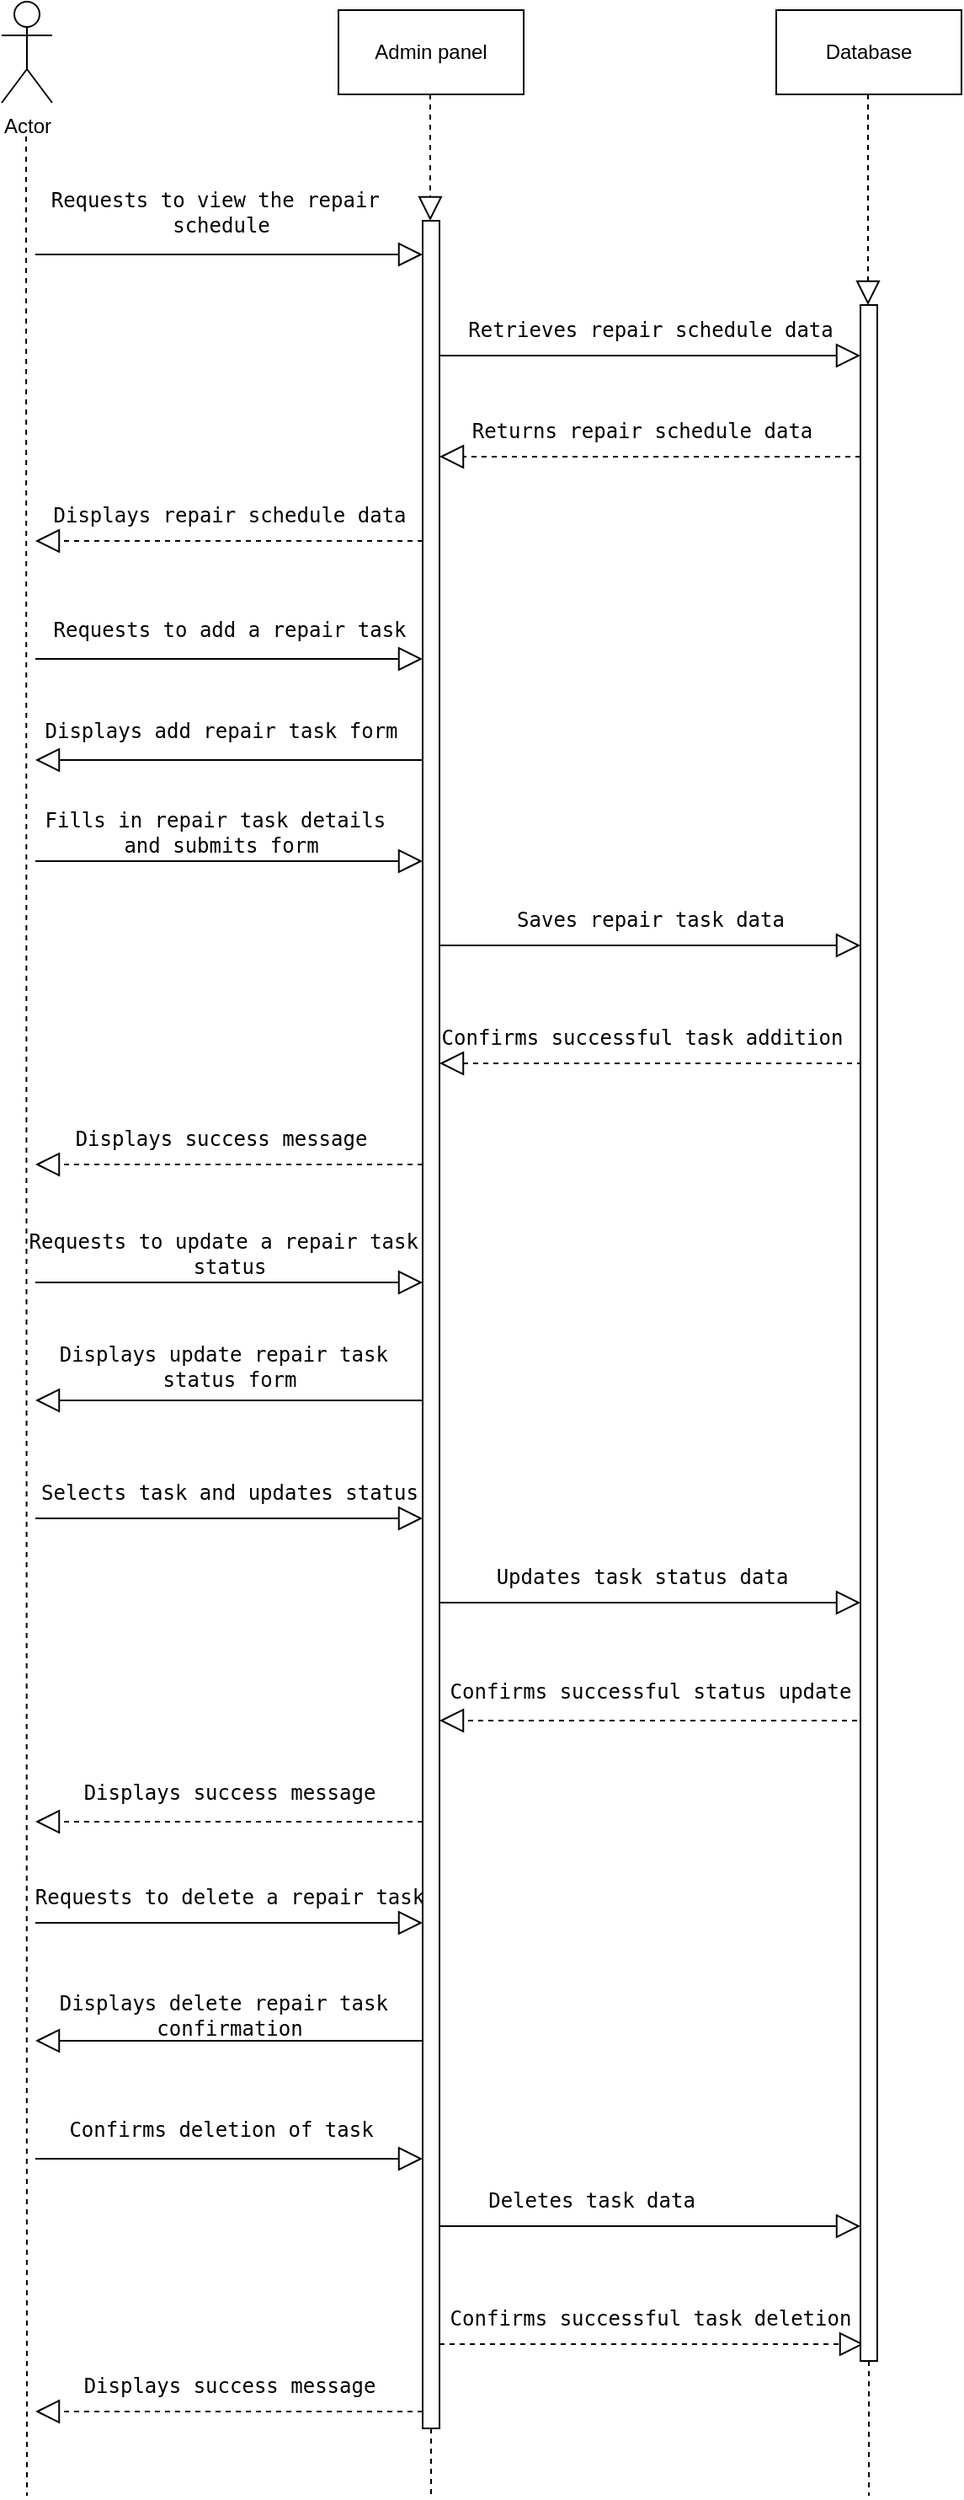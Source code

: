 <mxfile version="21.2.9" type="github">
  <diagram name="Page-1" id="n62t-O-tzqDGdzTkSi4j">
    <mxGraphModel dx="954" dy="556" grid="1" gridSize="10" guides="1" tooltips="1" connect="1" arrows="1" fold="1" page="1" pageScale="1" pageWidth="1100" pageHeight="1700" math="0" shadow="0">
      <root>
        <mxCell id="0" />
        <mxCell id="1" parent="0" />
        <mxCell id="NY6FzfezgdDMYc2XJuMs-1" value="Actor" style="shape=umlActor;verticalLabelPosition=bottom;verticalAlign=top;html=1;outlineConnect=0;" parent="1" vertex="1">
          <mxGeometry x="80" y="40" width="30" height="60" as="geometry" />
        </mxCell>
        <mxCell id="NY6FzfezgdDMYc2XJuMs-3" value="Database" style="html=1;whiteSpace=wrap;" parent="1" vertex="1">
          <mxGeometry x="540" y="45" width="110" height="50" as="geometry" />
        </mxCell>
        <mxCell id="NY6FzfezgdDMYc2XJuMs-4" value="Admin panel" style="html=1;whiteSpace=wrap;" parent="1" vertex="1">
          <mxGeometry x="280" y="45" width="110" height="50" as="geometry" />
        </mxCell>
        <mxCell id="NY6FzfezgdDMYc2XJuMs-5" value="" style="endArrow=none;dashed=1;endFill=0;endSize=12;html=1;rounded=0;" parent="1" edge="1">
          <mxGeometry width="160" relative="1" as="geometry">
            <mxPoint x="94.5" y="120" as="sourcePoint" />
            <mxPoint x="95" y="1520" as="targetPoint" />
          </mxGeometry>
        </mxCell>
        <mxCell id="NY6FzfezgdDMYc2XJuMs-6" value="" style="endArrow=none;dashed=1;endFill=0;endSize=12;html=1;rounded=0;" parent="1" source="NY6FzfezgdDMYc2XJuMs-54" edge="1">
          <mxGeometry width="160" relative="1" as="geometry">
            <mxPoint x="334.5" y="95" as="sourcePoint" />
            <mxPoint x="335" y="1520" as="targetPoint" />
          </mxGeometry>
        </mxCell>
        <mxCell id="NY6FzfezgdDMYc2XJuMs-7" value="" style="endArrow=none;dashed=1;endFill=0;endSize=12;html=1;rounded=0;" parent="1" source="NY6FzfezgdDMYc2XJuMs-56" edge="1">
          <mxGeometry width="160" relative="1" as="geometry">
            <mxPoint x="594.5" y="95" as="sourcePoint" />
            <mxPoint x="595" y="1520" as="targetPoint" />
          </mxGeometry>
        </mxCell>
        <mxCell id="NY6FzfezgdDMYc2XJuMs-8" value="&lt;pre&gt;&lt;code class=&quot;!whitespace-pre hljs language-makefile&quot;&gt;Requests to view the repair &lt;br&gt;schedule&lt;/code&gt;&lt;/pre&gt;" style="text;html=1;align=center;verticalAlign=middle;resizable=0;points=[];autosize=1;strokeColor=none;fillColor=none;" parent="1" vertex="1">
          <mxGeometry x="100" y="130" width="220" height="70" as="geometry" />
        </mxCell>
        <mxCell id="NY6FzfezgdDMYc2XJuMs-9" value="&lt;pre&gt;&lt;code class=&quot;!whitespace-pre hljs language-makefile&quot;&gt;Retrieves repair schedule data&lt;/code&gt;&lt;/pre&gt;" style="text;html=1;align=center;verticalAlign=middle;resizable=0;points=[];autosize=1;strokeColor=none;fillColor=none;" parent="1" vertex="1">
          <mxGeometry x="350" y="210" width="230" height="50" as="geometry" />
        </mxCell>
        <mxCell id="NY6FzfezgdDMYc2XJuMs-10" value="&lt;pre&gt;&lt;code class=&quot;!whitespace-pre hljs language-makefile&quot;&gt;Returns repair schedule data&lt;/code&gt;&lt;/pre&gt;" style="text;html=1;align=center;verticalAlign=middle;resizable=0;points=[];autosize=1;strokeColor=none;fillColor=none;" parent="1" vertex="1">
          <mxGeometry x="350" y="270" width="220" height="50" as="geometry" />
        </mxCell>
        <mxCell id="NY6FzfezgdDMYc2XJuMs-11" value="&lt;pre&gt;&lt;code class=&quot;!whitespace-pre hljs language-makefile&quot;&gt;Displays repair schedule data&lt;/code&gt;&lt;/pre&gt;" style="text;html=1;align=center;verticalAlign=middle;resizable=0;points=[];autosize=1;strokeColor=none;fillColor=none;" parent="1" vertex="1">
          <mxGeometry x="100" y="320" width="230" height="50" as="geometry" />
        </mxCell>
        <mxCell id="NY6FzfezgdDMYc2XJuMs-12" value="&lt;pre&gt;&lt;code class=&quot;!whitespace-pre hljs language-makefile&quot;&gt;Requests to add a repair task&lt;/code&gt;&lt;/pre&gt;" style="text;html=1;align=center;verticalAlign=middle;resizable=0;points=[];autosize=1;strokeColor=none;fillColor=none;" parent="1" vertex="1">
          <mxGeometry x="100" y="388" width="230" height="50" as="geometry" />
        </mxCell>
        <mxCell id="NY6FzfezgdDMYc2XJuMs-13" value="&lt;pre&gt;&lt;code class=&quot;!whitespace-pre hljs language-makefile&quot;&gt;Displays add repair task form&lt;/code&gt;&lt;/pre&gt;" style="text;html=1;align=center;verticalAlign=middle;resizable=0;points=[];autosize=1;strokeColor=none;fillColor=none;" parent="1" vertex="1">
          <mxGeometry x="95" y="448" width="230" height="50" as="geometry" />
        </mxCell>
        <mxCell id="NY6FzfezgdDMYc2XJuMs-14" value="&lt;pre&gt;&lt;code class=&quot;!whitespace-pre hljs language-makefile&quot;&gt;Fills in repair task details &lt;br&gt;and submits form&lt;/code&gt;&lt;/pre&gt;" style="text;html=1;align=center;verticalAlign=middle;resizable=0;points=[];autosize=1;strokeColor=none;fillColor=none;" parent="1" vertex="1">
          <mxGeometry x="95" y="498" width="230" height="70" as="geometry" />
        </mxCell>
        <mxCell id="NY6FzfezgdDMYc2XJuMs-15" value="&lt;pre&gt;&lt;code class=&quot;!whitespace-pre hljs language-makefile&quot;&gt;Saves repair task data&lt;/code&gt;&lt;/pre&gt;" style="text;html=1;align=center;verticalAlign=middle;resizable=0;points=[];autosize=1;strokeColor=none;fillColor=none;" parent="1" vertex="1">
          <mxGeometry x="375" y="560" width="180" height="50" as="geometry" />
        </mxCell>
        <mxCell id="NY6FzfezgdDMYc2XJuMs-16" value="&lt;pre&gt;&lt;code class=&quot;!whitespace-pre hljs language-makefile&quot;&gt;Confirms successful task addition&lt;/code&gt;&lt;/pre&gt;" style="text;html=1;align=center;verticalAlign=middle;resizable=0;points=[];autosize=1;strokeColor=none;fillColor=none;" parent="1" vertex="1">
          <mxGeometry x="335" y="630" width="250" height="50" as="geometry" />
        </mxCell>
        <mxCell id="NY6FzfezgdDMYc2XJuMs-17" value="&lt;pre&gt;&lt;code class=&quot;!whitespace-pre hljs language-makefile&quot;&gt;Displays success message&lt;/code&gt;&lt;/pre&gt;" style="text;html=1;align=center;verticalAlign=middle;resizable=0;points=[];autosize=1;strokeColor=none;fillColor=none;" parent="1" vertex="1">
          <mxGeometry x="115" y="690" width="190" height="50" as="geometry" />
        </mxCell>
        <mxCell id="NY6FzfezgdDMYc2XJuMs-18" value="&lt;pre&gt;&lt;code class=&quot;!whitespace-pre hljs language-makefile&quot;&gt;Requests to update a repair task &lt;br&gt;status&lt;/code&gt;&lt;/pre&gt;" style="text;html=1;align=center;verticalAlign=middle;resizable=0;points=[];autosize=1;strokeColor=none;fillColor=none;" parent="1" vertex="1">
          <mxGeometry x="90" y="748" width="250" height="70" as="geometry" />
        </mxCell>
        <mxCell id="NY6FzfezgdDMYc2XJuMs-19" value="&lt;pre&gt;&lt;code class=&quot;!whitespace-pre hljs language-makefile&quot;&gt;Displays update repair task &lt;br&gt;status form&lt;/code&gt;&lt;/pre&gt;" style="text;html=1;align=center;verticalAlign=middle;resizable=0;points=[];autosize=1;strokeColor=none;fillColor=none;" parent="1" vertex="1">
          <mxGeometry x="105" y="815" width="220" height="70" as="geometry" />
        </mxCell>
        <mxCell id="NY6FzfezgdDMYc2XJuMs-20" value="&lt;pre&gt;&lt;code class=&quot;!whitespace-pre hljs language-makefile&quot;&gt;Selects task and updates status&lt;/code&gt;&lt;/pre&gt;" style="text;html=1;align=center;verticalAlign=middle;resizable=0;points=[];autosize=1;strokeColor=none;fillColor=none;" parent="1" vertex="1">
          <mxGeometry x="95" y="900" width="240" height="50" as="geometry" />
        </mxCell>
        <mxCell id="NY6FzfezgdDMYc2XJuMs-21" value="&lt;pre&gt;&lt;code class=&quot;!whitespace-pre hljs language-makefile&quot;&gt;Updates task status data&lt;/code&gt;&lt;/pre&gt;" style="text;html=1;align=center;verticalAlign=middle;resizable=0;points=[];autosize=1;strokeColor=none;fillColor=none;" parent="1" vertex="1">
          <mxGeometry x="365" y="950" width="190" height="50" as="geometry" />
        </mxCell>
        <mxCell id="NY6FzfezgdDMYc2XJuMs-22" value="&lt;pre&gt;&lt;code class=&quot;!whitespace-pre hljs language-makefile&quot;&gt;Confirms successful status update&lt;/code&gt;&lt;/pre&gt;" style="text;html=1;align=center;verticalAlign=middle;resizable=0;points=[];autosize=1;strokeColor=none;fillColor=none;" parent="1" vertex="1">
          <mxGeometry x="340" y="1018" width="250" height="50" as="geometry" />
        </mxCell>
        <mxCell id="NY6FzfezgdDMYc2XJuMs-23" value="&lt;pre&gt;&lt;code class=&quot;!whitespace-pre hljs language-makefile&quot;&gt;Displays success message&lt;/code&gt;&lt;/pre&gt;" style="text;html=1;align=center;verticalAlign=middle;resizable=0;points=[];autosize=1;strokeColor=none;fillColor=none;" parent="1" vertex="1">
          <mxGeometry x="120" y="1078" width="190" height="50" as="geometry" />
        </mxCell>
        <mxCell id="NY6FzfezgdDMYc2XJuMs-24" value="&lt;pre&gt;&lt;code class=&quot;!whitespace-pre hljs language-makefile&quot;&gt;Requests to delete a repair task&lt;/code&gt;&lt;/pre&gt;" style="text;html=1;align=center;verticalAlign=middle;resizable=0;points=[];autosize=1;strokeColor=none;fillColor=none;" parent="1" vertex="1">
          <mxGeometry x="90" y="1140" width="250" height="50" as="geometry" />
        </mxCell>
        <mxCell id="NY6FzfezgdDMYc2XJuMs-25" value="&lt;pre&gt;&lt;code class=&quot;!whitespace-pre hljs language-makefile&quot;&gt;Displays delete repair task &lt;br&gt;confirmation&lt;/code&gt;&lt;/pre&gt;" style="text;html=1;align=center;verticalAlign=middle;resizable=0;points=[];autosize=1;strokeColor=none;fillColor=none;" parent="1" vertex="1">
          <mxGeometry x="105" y="1200" width="220" height="70" as="geometry" />
        </mxCell>
        <mxCell id="NY6FzfezgdDMYc2XJuMs-26" value="&lt;pre&gt;&lt;code class=&quot;!whitespace-pre hljs language-makefile&quot;&gt;Confirms deletion of task&lt;/code&gt;&lt;/pre&gt;" style="text;html=1;align=center;verticalAlign=middle;resizable=0;points=[];autosize=1;strokeColor=none;fillColor=none;" parent="1" vertex="1">
          <mxGeometry x="110" y="1278" width="200" height="50" as="geometry" />
        </mxCell>
        <mxCell id="NY6FzfezgdDMYc2XJuMs-27" value="&lt;pre&gt;&lt;code class=&quot;!whitespace-pre hljs language-makefile&quot;&gt;Deletes task data&lt;/code&gt;&lt;/pre&gt;" style="text;html=1;align=center;verticalAlign=middle;resizable=0;points=[];autosize=1;strokeColor=none;fillColor=none;" parent="1" vertex="1">
          <mxGeometry x="360" y="1320" width="140" height="50" as="geometry" />
        </mxCell>
        <mxCell id="NY6FzfezgdDMYc2XJuMs-28" value="&lt;pre&gt;&lt;code class=&quot;!whitespace-pre hljs language-makefile&quot;&gt;Confirms successful task deletion&lt;/code&gt;&lt;/pre&gt;" style="text;html=1;align=center;verticalAlign=middle;resizable=0;points=[];autosize=1;strokeColor=none;fillColor=none;" parent="1" vertex="1">
          <mxGeometry x="340" y="1390" width="250" height="50" as="geometry" />
        </mxCell>
        <mxCell id="NY6FzfezgdDMYc2XJuMs-29" value="&lt;pre&gt;&lt;code class=&quot;!whitespace-pre hljs language-makefile&quot;&gt;Displays success message&lt;/code&gt;&lt;/pre&gt;" style="text;html=1;align=center;verticalAlign=middle;resizable=0;points=[];autosize=1;strokeColor=none;fillColor=none;" parent="1" vertex="1">
          <mxGeometry x="120" y="1430" width="190" height="50" as="geometry" />
        </mxCell>
        <mxCell id="NY6FzfezgdDMYc2XJuMs-30" value="" style="endArrow=block;endFill=0;endSize=12;html=1;rounded=0;" parent="1" edge="1">
          <mxGeometry width="160" relative="1" as="geometry">
            <mxPoint x="100" y="190" as="sourcePoint" />
            <mxPoint x="330" y="190" as="targetPoint" />
          </mxGeometry>
        </mxCell>
        <mxCell id="NY6FzfezgdDMYc2XJuMs-31" value="" style="endArrow=block;endFill=0;endSize=12;html=1;rounded=0;" parent="1" edge="1">
          <mxGeometry width="160" relative="1" as="geometry">
            <mxPoint x="340" y="250" as="sourcePoint" />
            <mxPoint x="590" y="250" as="targetPoint" />
          </mxGeometry>
        </mxCell>
        <mxCell id="NY6FzfezgdDMYc2XJuMs-32" value="" style="endArrow=block;endFill=0;endSize=12;html=1;rounded=0;dashed=1;" parent="1" edge="1">
          <mxGeometry width="160" relative="1" as="geometry">
            <mxPoint x="590" y="310" as="sourcePoint" />
            <mxPoint x="340" y="310" as="targetPoint" />
          </mxGeometry>
        </mxCell>
        <mxCell id="NY6FzfezgdDMYc2XJuMs-33" value="" style="endArrow=block;endFill=0;endSize=12;html=1;rounded=0;dashed=1;" parent="1" edge="1">
          <mxGeometry width="160" relative="1" as="geometry">
            <mxPoint x="330" y="360" as="sourcePoint" />
            <mxPoint x="100" y="360" as="targetPoint" />
          </mxGeometry>
        </mxCell>
        <mxCell id="NY6FzfezgdDMYc2XJuMs-34" value="" style="endArrow=block;endFill=0;endSize=12;html=1;rounded=0;" parent="1" edge="1">
          <mxGeometry width="160" relative="1" as="geometry">
            <mxPoint x="100" y="430" as="sourcePoint" />
            <mxPoint x="330" y="430" as="targetPoint" />
          </mxGeometry>
        </mxCell>
        <mxCell id="NY6FzfezgdDMYc2XJuMs-35" value="" style="endArrow=block;endFill=0;endSize=12;html=1;rounded=0;" parent="1" edge="1">
          <mxGeometry width="160" relative="1" as="geometry">
            <mxPoint x="330" y="490" as="sourcePoint" />
            <mxPoint x="100" y="490" as="targetPoint" />
          </mxGeometry>
        </mxCell>
        <mxCell id="NY6FzfezgdDMYc2XJuMs-36" value="" style="endArrow=block;endFill=0;endSize=12;html=1;rounded=0;" parent="1" edge="1">
          <mxGeometry width="160" relative="1" as="geometry">
            <mxPoint x="100" y="550" as="sourcePoint" />
            <mxPoint x="330" y="550" as="targetPoint" />
          </mxGeometry>
        </mxCell>
        <mxCell id="NY6FzfezgdDMYc2XJuMs-37" value="" style="endArrow=block;endFill=0;endSize=12;html=1;rounded=0;" parent="1" edge="1">
          <mxGeometry width="160" relative="1" as="geometry">
            <mxPoint x="340" y="600" as="sourcePoint" />
            <mxPoint x="590" y="600" as="targetPoint" />
          </mxGeometry>
        </mxCell>
        <mxCell id="NY6FzfezgdDMYc2XJuMs-38" value="" style="endArrow=block;endFill=0;endSize=12;html=1;rounded=0;entryX=1.024;entryY=0.8;entryDx=0;entryDy=0;entryPerimeter=0;exitX=1.024;exitY=0.8;exitDx=0;exitDy=0;exitPerimeter=0;dashed=1;" parent="1" source="NY6FzfezgdDMYc2XJuMs-16" edge="1">
          <mxGeometry width="160" relative="1" as="geometry">
            <mxPoint x="570" y="670" as="sourcePoint" />
            <mxPoint x="340" y="670" as="targetPoint" />
          </mxGeometry>
        </mxCell>
        <mxCell id="NY6FzfezgdDMYc2XJuMs-39" value="" style="endArrow=block;endFill=0;endSize=12;html=1;rounded=0;dashed=1;" parent="1" edge="1">
          <mxGeometry width="160" relative="1" as="geometry">
            <mxPoint x="330" y="730" as="sourcePoint" />
            <mxPoint x="100" y="730" as="targetPoint" />
          </mxGeometry>
        </mxCell>
        <mxCell id="NY6FzfezgdDMYc2XJuMs-40" value="" style="endArrow=block;endFill=0;endSize=12;html=1;rounded=0;" parent="1" edge="1">
          <mxGeometry width="160" relative="1" as="geometry">
            <mxPoint x="100" y="800" as="sourcePoint" />
            <mxPoint x="330" y="800" as="targetPoint" />
          </mxGeometry>
        </mxCell>
        <mxCell id="NY6FzfezgdDMYc2XJuMs-41" value="" style="endArrow=block;endFill=0;endSize=12;html=1;rounded=0;" parent="1" edge="1">
          <mxGeometry width="160" relative="1" as="geometry">
            <mxPoint x="330" y="870" as="sourcePoint" />
            <mxPoint x="100" y="870" as="targetPoint" />
          </mxGeometry>
        </mxCell>
        <mxCell id="NY6FzfezgdDMYc2XJuMs-42" value="" style="endArrow=block;endFill=0;endSize=12;html=1;rounded=0;" parent="1" edge="1">
          <mxGeometry width="160" relative="1" as="geometry">
            <mxPoint x="100" y="940" as="sourcePoint" />
            <mxPoint x="330" y="940" as="targetPoint" />
          </mxGeometry>
        </mxCell>
        <mxCell id="NY6FzfezgdDMYc2XJuMs-43" value="" style="endArrow=block;endFill=0;endSize=12;html=1;rounded=0;" parent="1" edge="1">
          <mxGeometry width="160" relative="1" as="geometry">
            <mxPoint x="340" y="990" as="sourcePoint" />
            <mxPoint x="590" y="990" as="targetPoint" />
          </mxGeometry>
        </mxCell>
        <mxCell id="NY6FzfezgdDMYc2XJuMs-45" value="" style="endArrow=block;endFill=0;endSize=12;html=1;rounded=0;entryX=1.016;entryY=0.84;entryDx=0;entryDy=0;entryPerimeter=0;exitX=1.016;exitY=0.84;exitDx=0;exitDy=0;exitPerimeter=0;dashed=1;" parent="1" source="NY6FzfezgdDMYc2XJuMs-22" edge="1">
          <mxGeometry width="160" relative="1" as="geometry">
            <mxPoint x="570" y="1060" as="sourcePoint" />
            <mxPoint x="340" y="1060" as="targetPoint" />
          </mxGeometry>
        </mxCell>
        <mxCell id="NY6FzfezgdDMYc2XJuMs-46" value="" style="endArrow=block;endFill=0;endSize=12;html=1;rounded=0;dashed=1;" parent="1" edge="1">
          <mxGeometry width="160" relative="1" as="geometry">
            <mxPoint x="330" y="1120" as="sourcePoint" />
            <mxPoint x="100" y="1120" as="targetPoint" />
          </mxGeometry>
        </mxCell>
        <mxCell id="NY6FzfezgdDMYc2XJuMs-47" value="" style="endArrow=block;endFill=0;endSize=12;html=1;rounded=0;" parent="1" edge="1">
          <mxGeometry width="160" relative="1" as="geometry">
            <mxPoint x="100" y="1180" as="sourcePoint" />
            <mxPoint x="330" y="1180" as="targetPoint" />
          </mxGeometry>
        </mxCell>
        <mxCell id="NY6FzfezgdDMYc2XJuMs-48" value="" style="endArrow=block;endFill=0;endSize=12;html=1;rounded=0;" parent="1" edge="1">
          <mxGeometry width="160" relative="1" as="geometry">
            <mxPoint x="330" y="1250" as="sourcePoint" />
            <mxPoint x="100" y="1250" as="targetPoint" />
          </mxGeometry>
        </mxCell>
        <mxCell id="NY6FzfezgdDMYc2XJuMs-49" value="" style="endArrow=block;endFill=0;endSize=12;html=1;rounded=0;" parent="1" edge="1">
          <mxGeometry width="160" relative="1" as="geometry">
            <mxPoint x="100" y="1320" as="sourcePoint" />
            <mxPoint x="330" y="1320" as="targetPoint" />
          </mxGeometry>
        </mxCell>
        <mxCell id="NY6FzfezgdDMYc2XJuMs-50" value="" style="endArrow=block;endFill=0;endSize=12;html=1;rounded=0;" parent="1" edge="1">
          <mxGeometry width="160" relative="1" as="geometry">
            <mxPoint x="340" y="1360" as="sourcePoint" />
            <mxPoint x="590" y="1360" as="targetPoint" />
          </mxGeometry>
        </mxCell>
        <mxCell id="NY6FzfezgdDMYc2XJuMs-51" value="" style="endArrow=block;endFill=0;endSize=12;html=1;rounded=0;entryX=1.008;entryY=0.8;entryDx=0;entryDy=0;entryPerimeter=0;dashed=1;" parent="1" target="NY6FzfezgdDMYc2XJuMs-28" edge="1">
          <mxGeometry width="160" relative="1" as="geometry">
            <mxPoint x="340" y="1430" as="sourcePoint" />
            <mxPoint x="570" y="1430" as="targetPoint" />
          </mxGeometry>
        </mxCell>
        <mxCell id="NY6FzfezgdDMYc2XJuMs-52" value="" style="endArrow=block;endFill=0;endSize=12;html=1;rounded=0;dashed=1;" parent="1" edge="1">
          <mxGeometry width="160" relative="1" as="geometry">
            <mxPoint x="330" y="1470" as="sourcePoint" />
            <mxPoint x="100" y="1470" as="targetPoint" />
          </mxGeometry>
        </mxCell>
        <mxCell id="NY6FzfezgdDMYc2XJuMs-55" value="" style="endArrow=block;dashed=1;endFill=0;endSize=12;html=1;rounded=0;" parent="1" target="NY6FzfezgdDMYc2XJuMs-54" edge="1">
          <mxGeometry width="160" relative="1" as="geometry">
            <mxPoint x="334.5" y="95" as="sourcePoint" />
            <mxPoint x="335" y="1520" as="targetPoint" />
          </mxGeometry>
        </mxCell>
        <mxCell id="NY6FzfezgdDMYc2XJuMs-54" value="" style="html=1;points=[];perimeter=orthogonalPerimeter;outlineConnect=0;targetShapes=umlLifeline;portConstraint=eastwest;newEdgeStyle={&quot;edgeStyle&quot;:&quot;elbowEdgeStyle&quot;,&quot;elbow&quot;:&quot;vertical&quot;,&quot;curved&quot;:0,&quot;rounded&quot;:0};" parent="1" vertex="1">
          <mxGeometry x="330" y="170" width="10" height="1310" as="geometry" />
        </mxCell>
        <mxCell id="NY6FzfezgdDMYc2XJuMs-57" value="" style="endArrow=block;dashed=1;endFill=0;endSize=12;html=1;rounded=0;" parent="1" target="NY6FzfezgdDMYc2XJuMs-56" edge="1">
          <mxGeometry width="160" relative="1" as="geometry">
            <mxPoint x="594.5" y="95" as="sourcePoint" />
            <mxPoint x="595" y="1520" as="targetPoint" />
          </mxGeometry>
        </mxCell>
        <mxCell id="NY6FzfezgdDMYc2XJuMs-56" value="" style="html=1;points=[];perimeter=orthogonalPerimeter;outlineConnect=0;targetShapes=umlLifeline;portConstraint=eastwest;newEdgeStyle={&quot;edgeStyle&quot;:&quot;elbowEdgeStyle&quot;,&quot;elbow&quot;:&quot;vertical&quot;,&quot;curved&quot;:0,&quot;rounded&quot;:0};" parent="1" vertex="1">
          <mxGeometry x="590" y="220" width="10" height="1220" as="geometry" />
        </mxCell>
      </root>
    </mxGraphModel>
  </diagram>
</mxfile>
